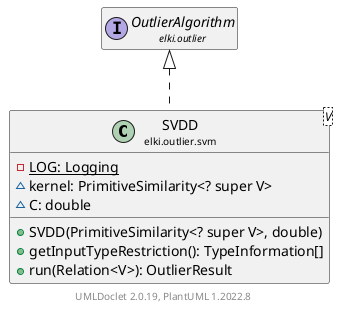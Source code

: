 @startuml
    remove .*\.(Instance|Par|Parameterizer|Factory)$
    set namespaceSeparator none
    hide empty fields
    hide empty methods

    class "<size:14>SVDD\n<size:10>elki.outlier.svm" as elki.outlier.svm.SVDD<V> [[SVDD.html]] {
        {static} -LOG: Logging
        ~kernel: PrimitiveSimilarity<? super V>
        ~C: double
        +SVDD(PrimitiveSimilarity<? super V>, double)
        +getInputTypeRestriction(): TypeInformation[]
        +run(Relation<V>): OutlierResult
    }

    interface "<size:14>OutlierAlgorithm\n<size:10>elki.outlier" as elki.outlier.OutlierAlgorithm [[../OutlierAlgorithm.html]]
    class "<size:14>SVDD.Par\n<size:10>elki.outlier.svm" as elki.outlier.svm.SVDD.Par<V>

    elki.outlier.OutlierAlgorithm <|.. elki.outlier.svm.SVDD
    elki.outlier.svm.SVDD +-- elki.outlier.svm.SVDD.Par

    center footer UMLDoclet 2.0.19, PlantUML 1.2022.8
@enduml
